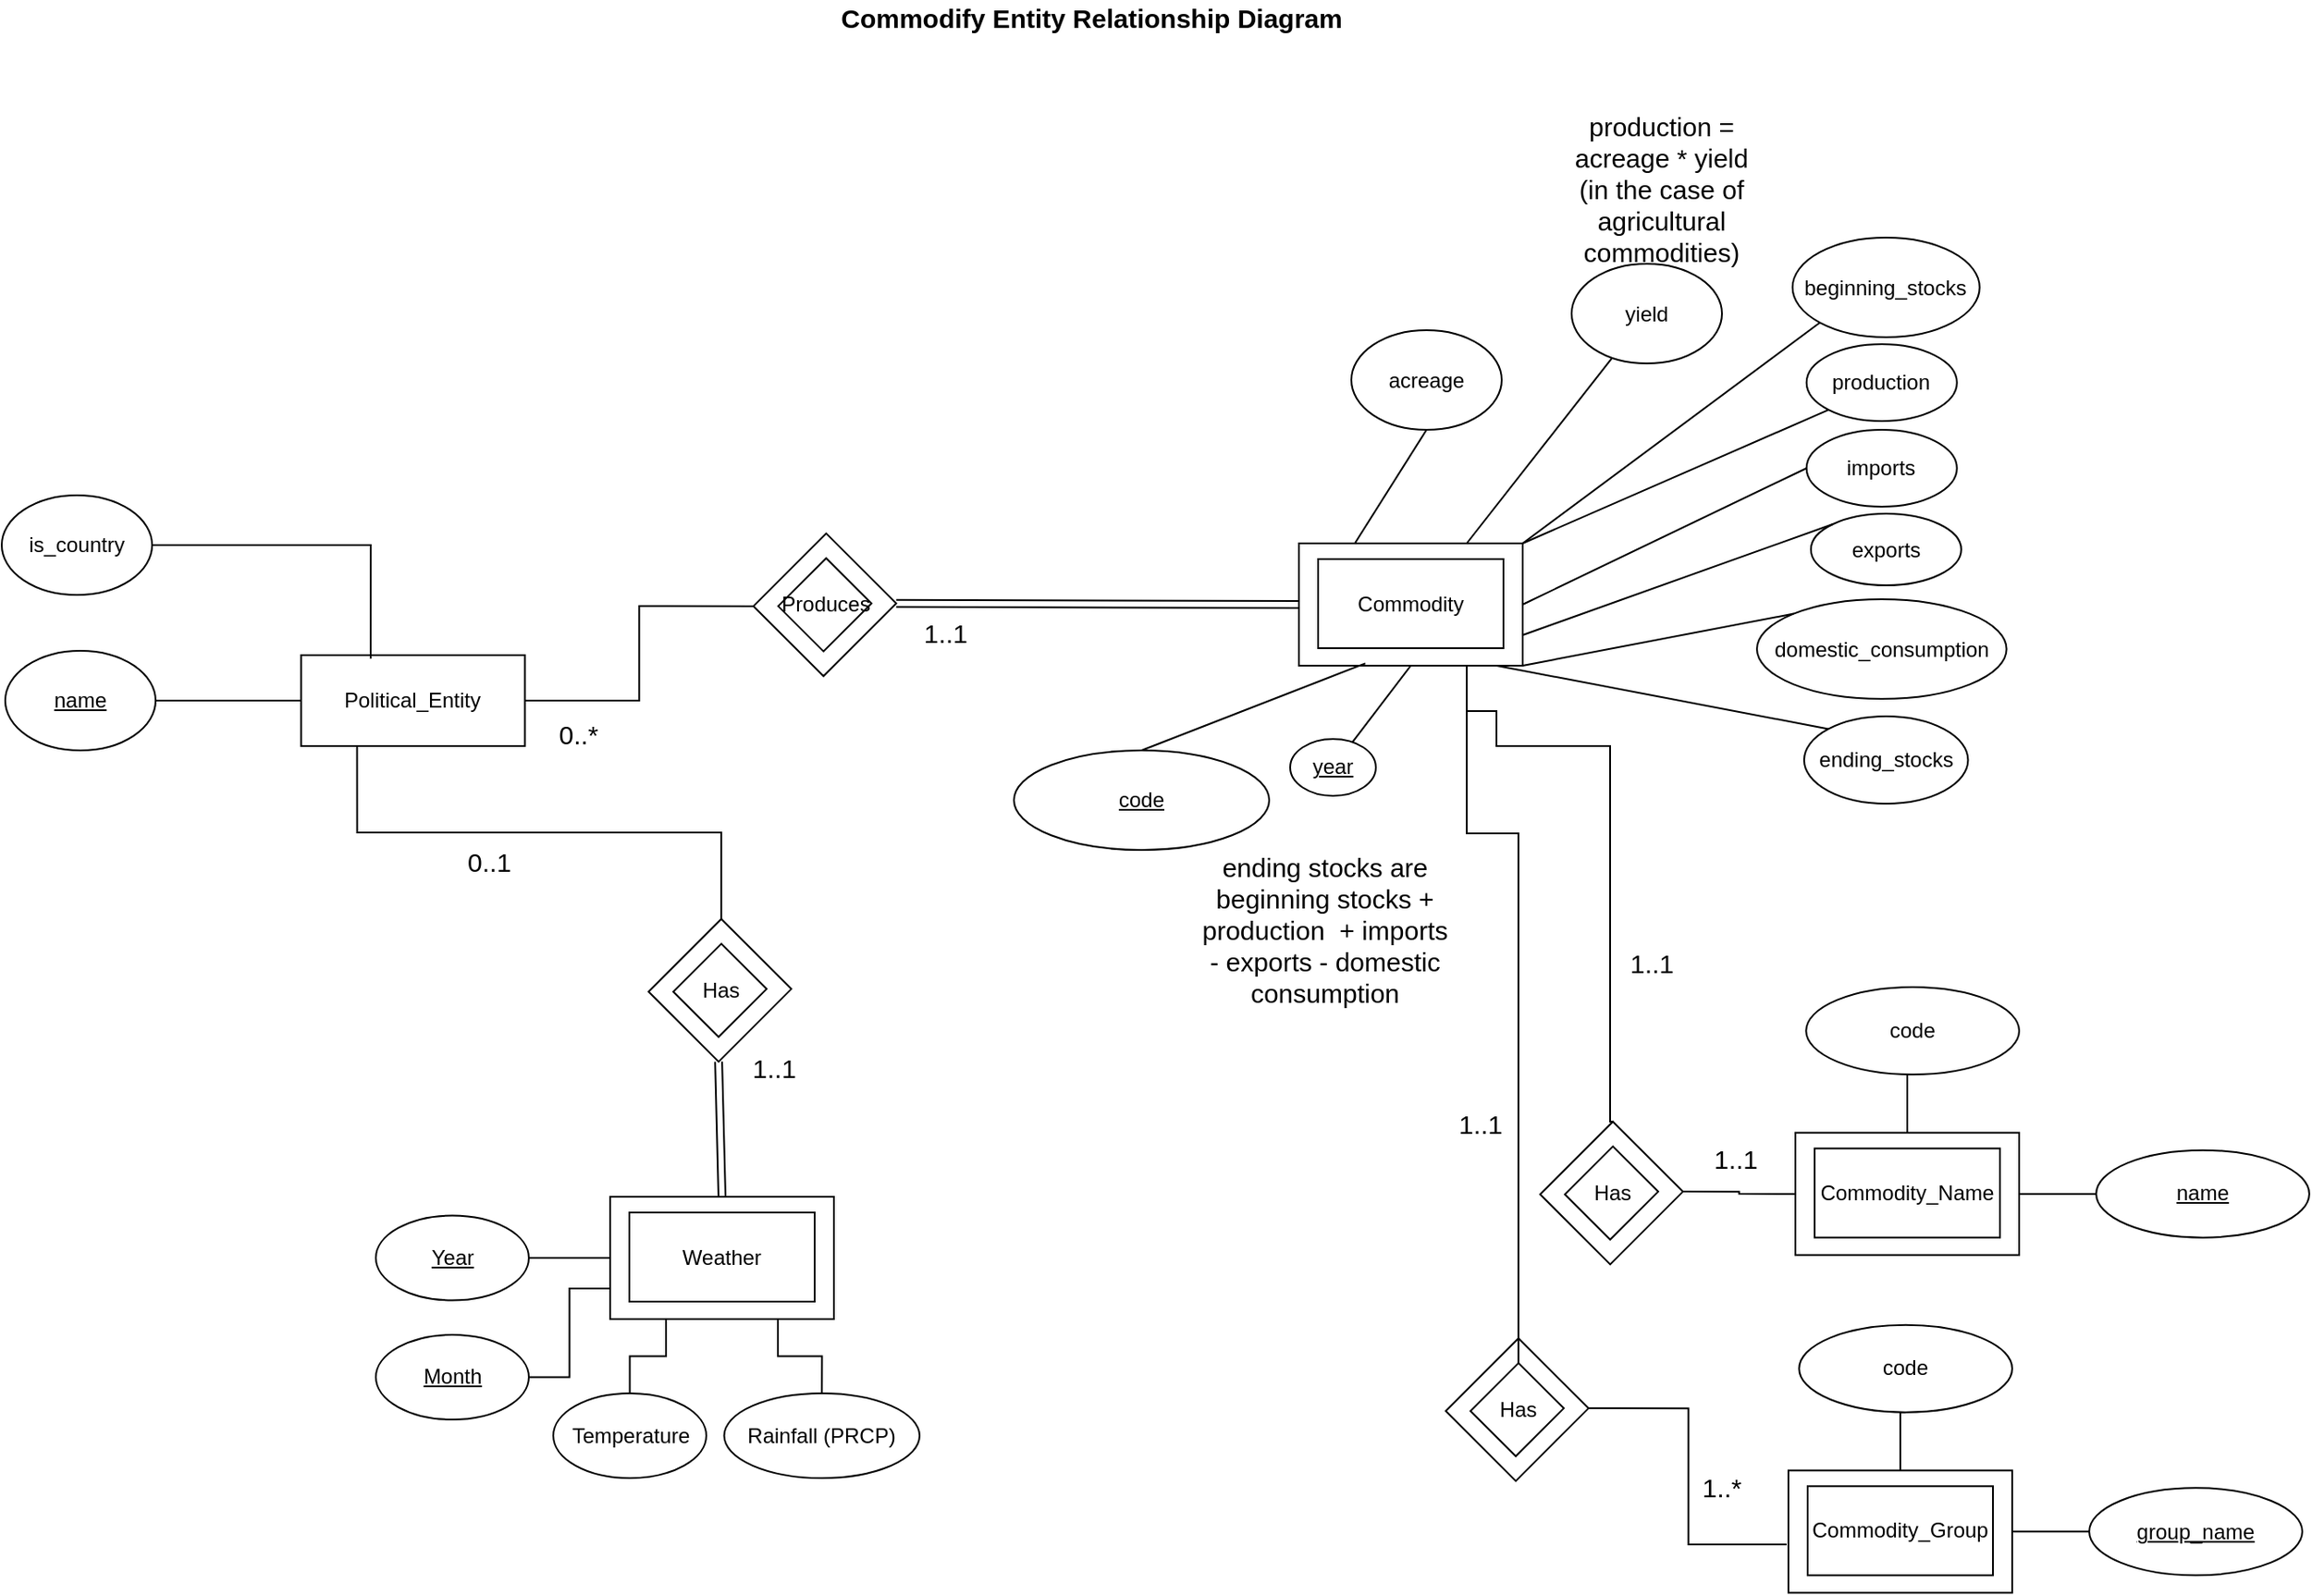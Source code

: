 <mxfile version="14.2.4" type="embed">
    <diagram id="awrVuAoCNWXj-BxwwY8W" name="Page-1">
        <mxGraphModel dx="724" dy="590" grid="0" gridSize="10" guides="1" tooltips="1" connect="1" arrows="1" fold="1" page="1" pageScale="1" pageWidth="850" pageHeight="1100" math="0" shadow="0">
            <root>
                <mxCell id="0"/>
                <mxCell id="1" parent="0"/>
                <mxCell id="FX2rXBRW-lGvqEh_019G-1" value="Commodify Entity Relationship Diagram" style="text;html=1;strokeColor=none;fillColor=none;align=center;verticalAlign=middle;whiteSpace=wrap;rounded=0;fontStyle=1;fontSize=15;" parent="1" vertex="1">
                    <mxGeometry x="653" y="155" width="350.5" height="20" as="geometry"/>
                </mxCell>
                <mxCell id="FX2rXBRW-lGvqEh_019G-6" value="&lt;u&gt;year&lt;/u&gt;" style="ellipse;whiteSpace=wrap;html=1;" parent="1" vertex="1">
                    <mxGeometry x="942" y="578" width="49" height="32.5" as="geometry"/>
                </mxCell>
                <mxCell id="FX2rXBRW-lGvqEh_019G-7" value="&lt;u&gt;code&lt;/u&gt;" style="ellipse;whiteSpace=wrap;html=1;" parent="1" vertex="1">
                    <mxGeometry x="784" y="584.5" width="146" height="57" as="geometry"/>
                </mxCell>
                <mxCell id="FX2rXBRW-lGvqEh_019G-8" value="beginning_stocks" style="ellipse;whiteSpace=wrap;html=1;" parent="1" vertex="1">
                    <mxGeometry x="1229.37" y="291" width="107" height="57" as="geometry"/>
                </mxCell>
                <mxCell id="FX2rXBRW-lGvqEh_019G-9" value="imports" style="ellipse;whiteSpace=wrap;html=1;" parent="1" vertex="1">
                    <mxGeometry x="1237.37" y="401" width="86" height="44" as="geometry"/>
                </mxCell>
                <mxCell id="FX2rXBRW-lGvqEh_019G-10" value="production" style="ellipse;whiteSpace=wrap;html=1;" parent="1" vertex="1">
                    <mxGeometry x="1237.38" y="352" width="86" height="44" as="geometry"/>
                </mxCell>
                <mxCell id="FX2rXBRW-lGvqEh_019G-11" value="exports" style="ellipse;whiteSpace=wrap;html=1;" parent="1" vertex="1">
                    <mxGeometry x="1239.87" y="449" width="86" height="41" as="geometry"/>
                </mxCell>
                <mxCell id="FX2rXBRW-lGvqEh_019G-12" value="" style="endArrow=none;html=1;entryX=0.5;entryY=1;entryDx=0;entryDy=0;" parent="1" source="FX2rXBRW-lGvqEh_019G-6" target="FX2rXBRW-lGvqEh_019G-5" edge="1">
                    <mxGeometry width="50" height="50" relative="1" as="geometry">
                        <mxPoint x="974" y="663" as="sourcePoint"/>
                        <mxPoint x="1024" y="613" as="targetPoint"/>
                    </mxGeometry>
                </mxCell>
                <mxCell id="FX2rXBRW-lGvqEh_019G-13" value="" style="endArrow=none;html=1;exitX=0.5;exitY=0;exitDx=0;exitDy=0;entryX=0.297;entryY=0.981;entryDx=0;entryDy=0;entryPerimeter=0;" parent="1" source="FX2rXBRW-lGvqEh_019G-7" target="FX2rXBRW-lGvqEh_019G-5" edge="1">
                    <mxGeometry width="50" height="50" relative="1" as="geometry">
                        <mxPoint x="897" y="455" as="sourcePoint"/>
                        <mxPoint x="978" y="523" as="targetPoint"/>
                    </mxGeometry>
                </mxCell>
                <mxCell id="FX2rXBRW-lGvqEh_019G-14" value="" style="endArrow=none;html=1;exitX=0;exitY=1;exitDx=0;exitDy=0;entryX=1;entryY=0;entryDx=0;entryDy=0;" parent="1" source="FX2rXBRW-lGvqEh_019G-8" target="FX2rXBRW-lGvqEh_019G-5" edge="1">
                    <mxGeometry width="50" height="50" relative="1" as="geometry">
                        <mxPoint x="906" y="443" as="sourcePoint"/>
                        <mxPoint x="1109" y="354" as="targetPoint"/>
                    </mxGeometry>
                </mxCell>
                <mxCell id="FX2rXBRW-lGvqEh_019G-15" value="" style="endArrow=none;html=1;fontSize=15;exitX=1;exitY=0;exitDx=0;exitDy=0;entryX=0;entryY=1;entryDx=0;entryDy=0;" parent="1" source="FX2rXBRW-lGvqEh_019G-5" target="FX2rXBRW-lGvqEh_019G-10" edge="1">
                    <mxGeometry width="50" height="50" relative="1" as="geometry">
                        <mxPoint x="975" y="650" as="sourcePoint"/>
                        <mxPoint x="1025" y="600" as="targetPoint"/>
                    </mxGeometry>
                </mxCell>
                <mxCell id="FX2rXBRW-lGvqEh_019G-16" value="" style="endArrow=none;html=1;fontSize=15;exitX=1;exitY=0.5;exitDx=0;exitDy=0;entryX=0;entryY=0.5;entryDx=0;entryDy=0;" parent="1" source="FX2rXBRW-lGvqEh_019G-5" target="FX2rXBRW-lGvqEh_019G-9" edge="1">
                    <mxGeometry width="50" height="50" relative="1" as="geometry">
                        <mxPoint x="975" y="650" as="sourcePoint"/>
                        <mxPoint x="1149" y="492" as="targetPoint"/>
                    </mxGeometry>
                </mxCell>
                <mxCell id="FX2rXBRW-lGvqEh_019G-17" value="" style="endArrow=none;html=1;fontSize=15;entryX=1;entryY=0.75;entryDx=0;entryDy=0;exitX=0;exitY=0;exitDx=0;exitDy=0;" parent="1" source="FX2rXBRW-lGvqEh_019G-11" target="FX2rXBRW-lGvqEh_019G-5" edge="1">
                    <mxGeometry width="50" height="50" relative="1" as="geometry">
                        <mxPoint x="1135" y="596" as="sourcePoint"/>
                        <mxPoint x="1025" y="600" as="targetPoint"/>
                    </mxGeometry>
                </mxCell>
                <mxCell id="FX2rXBRW-lGvqEh_019G-19" value="acreage" style="ellipse;whiteSpace=wrap;html=1;" parent="1" vertex="1">
                    <mxGeometry x="977" y="344" width="86" height="57" as="geometry"/>
                </mxCell>
                <mxCell id="FX2rXBRW-lGvqEh_019G-20" value="" style="endArrow=none;html=1;fontSize=15;exitX=0.25;exitY=0;exitDx=0;exitDy=0;entryX=0.5;entryY=1;entryDx=0;entryDy=0;" parent="1" source="FX2rXBRW-lGvqEh_019G-5" target="FX2rXBRW-lGvqEh_019G-19" edge="1">
                    <mxGeometry width="50" height="50" relative="1" as="geometry">
                        <mxPoint x="965" y="521" as="sourcePoint"/>
                        <mxPoint x="1015" y="471" as="targetPoint"/>
                    </mxGeometry>
                </mxCell>
                <mxCell id="FX2rXBRW-lGvqEh_019G-23" value="1..1" style="text;html=1;strokeColor=none;fillColor=none;align=center;verticalAlign=middle;whiteSpace=wrap;rounded=0;fontSize=15;" parent="1" vertex="1">
                    <mxGeometry x="725" y="508" width="40" height="18" as="geometry"/>
                </mxCell>
                <mxCell id="n6RVcKBgCD9liKFhx9LF-6" value="ending stocks are beginning stocks + production&amp;nbsp; + imports - exports - domestic consumption" style="text;html=1;strokeColor=none;fillColor=none;align=center;verticalAlign=middle;whiteSpace=wrap;rounded=0;fontSize=15;" parent="1" vertex="1">
                    <mxGeometry x="890" y="625" width="144" height="123" as="geometry"/>
                </mxCell>
                <mxCell id="n6RVcKBgCD9liKFhx9LF-8" value="yield" style="ellipse;whiteSpace=wrap;html=1;" parent="1" vertex="1">
                    <mxGeometry x="1103" y="306" width="86" height="57" as="geometry"/>
                </mxCell>
                <mxCell id="n6RVcKBgCD9liKFhx9LF-9" value="" style="endArrow=none;html=1;fontSize=15;exitX=0.75;exitY=0;exitDx=0;exitDy=0;" parent="1" source="FX2rXBRW-lGvqEh_019G-5" target="n6RVcKBgCD9liKFhx9LF-8" edge="1">
                    <mxGeometry width="50" height="50" relative="1" as="geometry">
                        <mxPoint x="1349" y="325" as="sourcePoint"/>
                        <mxPoint x="1252" y="367" as="targetPoint"/>
                    </mxGeometry>
                </mxCell>
                <mxCell id="n6RVcKBgCD9liKFhx9LF-11" value="production = acreage * yield (in the case of agricultural commodities)" style="text;html=1;strokeColor=none;fillColor=none;align=center;verticalAlign=middle;whiteSpace=wrap;rounded=0;fontSize=15;" parent="1" vertex="1">
                    <mxGeometry x="1098" y="225" width="113" height="75" as="geometry"/>
                </mxCell>
                <mxCell id="n6RVcKBgCD9liKFhx9LF-16" value="ending_stocks" style="ellipse;whiteSpace=wrap;html=1;" parent="1" vertex="1">
                    <mxGeometry x="1235.99" y="565" width="93.75" height="50" as="geometry"/>
                </mxCell>
                <mxCell id="n6RVcKBgCD9liKFhx9LF-17" value="" style="endArrow=none;html=1;fontSize=15;exitX=0;exitY=0;exitDx=0;exitDy=0;entryX=0.883;entryY=1;entryDx=0;entryDy=0;entryPerimeter=0;" parent="1" source="n6RVcKBgCD9liKFhx9LF-16" target="FX2rXBRW-lGvqEh_019G-5" edge="1">
                    <mxGeometry width="50" height="50" relative="1" as="geometry">
                        <mxPoint x="975" y="348" as="sourcePoint"/>
                        <mxPoint x="1094" y="565" as="targetPoint"/>
                    </mxGeometry>
                </mxCell>
                <mxCell id="0lMx6nH-BZG6Sv3tBxdw-55" value="" style="edgeStyle=orthogonalEdgeStyle;rounded=0;orthogonalLoop=1;jettySize=auto;html=1;endArrow=none;endFill=0;" parent="1" source="0lMx6nH-BZG6Sv3tBxdw-47" target="0lMx6nH-BZG6Sv3tBxdw-54" edge="1">
                    <mxGeometry relative="1" as="geometry"/>
                </mxCell>
                <mxCell id="0lMx6nH-BZG6Sv3tBxdw-68" style="edgeStyle=orthogonalEdgeStyle;rounded=0;orthogonalLoop=1;jettySize=auto;html=1;exitX=1;exitY=0.5;exitDx=0;exitDy=0;entryX=0;entryY=0;entryDx=0;entryDy=0;entryPerimeter=0;endArrow=none;endFill=0;" parent="1" source="0lMx6nH-BZG6Sv3tBxdw-47" target="0lMx6nH-BZG6Sv3tBxdw-66" edge="1">
                    <mxGeometry relative="1" as="geometry"/>
                </mxCell>
                <mxCell id="0lMx6nH-BZG6Sv3tBxdw-47" value="Political_Entity" style="rounded=0;whiteSpace=wrap;html=1;" parent="1" vertex="1">
                    <mxGeometry x="376.25" y="530" width="128" height="52" as="geometry"/>
                </mxCell>
                <mxCell id="0lMx6nH-BZG6Sv3tBxdw-54" value="&lt;u&gt;name&lt;/u&gt;" style="ellipse;whiteSpace=wrap;html=1;" parent="1" vertex="1">
                    <mxGeometry x="207" y="527.5" width="86" height="57" as="geometry"/>
                </mxCell>
                <mxCell id="0lMx6nH-BZG6Sv3tBxdw-65" value="" style="group" parent="1" vertex="1" connectable="0">
                    <mxGeometry x="634.998" y="460.333" width="81.664" height="81.664" as="geometry"/>
                </mxCell>
                <mxCell id="0lMx6nH-BZG6Sv3tBxdw-66" value="" style="verticalLabelPosition=bottom;verticalAlign=top;html=1;shape=mxgraph.basic.frame;dx=10;rotation=-45;" parent="0lMx6nH-BZG6Sv3tBxdw-65" vertex="1">
                    <mxGeometry x="11.412" y="12.507" width="58.84" height="56.65" as="geometry"/>
                </mxCell>
                <mxCell id="0lMx6nH-BZG6Sv3tBxdw-67" value="Produces" style="text;html=1;align=center;verticalAlign=middle;resizable=0;points=[];autosize=1;" parent="0lMx6nH-BZG6Sv3tBxdw-65" vertex="1">
                    <mxGeometry x="10.832" y="31.827" width="61" height="18" as="geometry"/>
                </mxCell>
                <mxCell id="0lMx6nH-BZG6Sv3tBxdw-71" value="" style="shape=link;html=1;rounded=0;endArrow=none;endFill=0;strokeColor=#000000;entryX=0;entryY=0.5;entryDx=0;entryDy=0;exitX=1;exitY=1;exitDx=0;exitDy=0;exitPerimeter=0;" parent="1" source="0lMx6nH-BZG6Sv3tBxdw-66" target="FX2rXBRW-lGvqEh_019G-5" edge="1">
                    <mxGeometry relative="1" as="geometry">
                        <mxPoint x="615.662" y="953.061" as="sourcePoint"/>
                        <mxPoint x="652" y="944.5" as="targetPoint"/>
                    </mxGeometry>
                </mxCell>
                <mxCell id="0lMx6nH-BZG6Sv3tBxdw-72" value="0..*" style="text;html=1;strokeColor=none;fillColor=none;align=center;verticalAlign=middle;whiteSpace=wrap;rounded=0;fontSize=15;" parent="1" vertex="1">
                    <mxGeometry x="515" y="564.5" width="40" height="20" as="geometry"/>
                </mxCell>
                <mxCell id="0lMx6nH-BZG6Sv3tBxdw-76" value="domestic_consumption" style="ellipse;whiteSpace=wrap;html=1;" parent="1" vertex="1">
                    <mxGeometry x="1209" y="498" width="142.76" height="57" as="geometry"/>
                </mxCell>
                <mxCell id="0lMx6nH-BZG6Sv3tBxdw-77" value="" style="endArrow=none;html=1;fontSize=15;exitX=0;exitY=0;exitDx=0;exitDy=0;entryX=1;entryY=1;entryDx=0;entryDy=0;" parent="1" source="0lMx6nH-BZG6Sv3tBxdw-76" target="FX2rXBRW-lGvqEh_019G-5" edge="1">
                    <mxGeometry width="50" height="50" relative="1" as="geometry">
                        <mxPoint x="980.98" y="294" as="sourcePoint"/>
                        <mxPoint x="1066.004" y="464" as="targetPoint"/>
                    </mxGeometry>
                </mxCell>
                <mxCell id="0lMx6nH-BZG6Sv3tBxdw-98" value="" style="group" parent="1" vertex="1" connectable="0">
                    <mxGeometry x="947" y="466" width="128" height="70" as="geometry"/>
                </mxCell>
                <mxCell id="FX2rXBRW-lGvqEh_019G-5" value="" style="rounded=0;whiteSpace=wrap;html=1;fillColor=none;" parent="0lMx6nH-BZG6Sv3tBxdw-98" vertex="1">
                    <mxGeometry width="128" height="70" as="geometry"/>
                </mxCell>
                <mxCell id="0lMx6nH-BZG6Sv3tBxdw-97" value="Commodity" style="rounded=0;whiteSpace=wrap;html=1;" parent="0lMx6nH-BZG6Sv3tBxdw-98" vertex="1">
                    <mxGeometry x="11" y="9" width="106" height="51" as="geometry"/>
                </mxCell>
                <mxCell id="0lMx6nH-BZG6Sv3tBxdw-150" value="" style="group" parent="1" vertex="1" connectable="0">
                    <mxGeometry x="553" y="840" width="128" height="70" as="geometry"/>
                </mxCell>
                <mxCell id="0lMx6nH-BZG6Sv3tBxdw-151" value="" style="rounded=0;whiteSpace=wrap;html=1;fillColor=none;" parent="0lMx6nH-BZG6Sv3tBxdw-150" vertex="1">
                    <mxGeometry width="128" height="70" as="geometry"/>
                </mxCell>
                <mxCell id="0lMx6nH-BZG6Sv3tBxdw-152" value="Weather" style="rounded=0;whiteSpace=wrap;html=1;" parent="0lMx6nH-BZG6Sv3tBxdw-150" vertex="1">
                    <mxGeometry x="11" y="9" width="106" height="51" as="geometry"/>
                </mxCell>
                <mxCell id="0lMx6nH-BZG6Sv3tBxdw-153" value="Temperature" style="ellipse;whiteSpace=wrap;html=1;rounded=0;" parent="1" vertex="1">
                    <mxGeometry x="520.5" y="952.5" width="87.5" height="48.5" as="geometry"/>
                </mxCell>
                <mxCell id="0lMx6nH-BZG6Sv3tBxdw-154" value="" style="edgeStyle=orthogonalEdgeStyle;rounded=0;orthogonalLoop=1;jettySize=auto;html=1;endArrow=none;endFill=0;exitX=0.25;exitY=1;exitDx=0;exitDy=0;" parent="1" source="0lMx6nH-BZG6Sv3tBxdw-151" target="0lMx6nH-BZG6Sv3tBxdw-153" edge="1">
                    <mxGeometry relative="1" as="geometry">
                        <mxPoint x="652" y="952" as="sourcePoint"/>
                    </mxGeometry>
                </mxCell>
                <mxCell id="0lMx6nH-BZG6Sv3tBxdw-155" value="&lt;u&gt;Year&lt;/u&gt;" style="ellipse;whiteSpace=wrap;html=1;rounded=0;" parent="1" vertex="1">
                    <mxGeometry x="419" y="850.75" width="87.5" height="48.5" as="geometry"/>
                </mxCell>
                <mxCell id="0lMx6nH-BZG6Sv3tBxdw-156" value="" style="edgeStyle=orthogonalEdgeStyle;rounded=0;orthogonalLoop=1;jettySize=auto;html=1;endArrow=none;endFill=0;exitX=0;exitY=0.5;exitDx=0;exitDy=0;" parent="1" source="0lMx6nH-BZG6Sv3tBxdw-151" target="0lMx6nH-BZG6Sv3tBxdw-155" edge="1">
                    <mxGeometry relative="1" as="geometry">
                        <mxPoint x="509.75" y="876" as="sourcePoint"/>
                    </mxGeometry>
                </mxCell>
                <mxCell id="0lMx6nH-BZG6Sv3tBxdw-157" value="Rainfall (PRCP)" style="ellipse;whiteSpace=wrap;html=1;rounded=0;" parent="1" vertex="1">
                    <mxGeometry x="618.25" y="952.5" width="111.75" height="48.5" as="geometry"/>
                </mxCell>
                <mxCell id="0lMx6nH-BZG6Sv3tBxdw-158" value="" style="edgeStyle=orthogonalEdgeStyle;rounded=0;orthogonalLoop=1;jettySize=auto;html=1;endArrow=none;endFill=0;exitX=0.75;exitY=1;exitDx=0;exitDy=0;" parent="1" source="0lMx6nH-BZG6Sv3tBxdw-151" target="0lMx6nH-BZG6Sv3tBxdw-157" edge="1">
                    <mxGeometry relative="1" as="geometry">
                        <mxPoint x="649.25" y="932" as="sourcePoint"/>
                    </mxGeometry>
                </mxCell>
                <mxCell id="0lMx6nH-BZG6Sv3tBxdw-159" value="" style="shape=link;html=1;rounded=0;endArrow=none;endFill=0;strokeColor=#000000;entryX=0.5;entryY=0;entryDx=0;entryDy=0;exitX=0;exitY=1;exitDx=0;exitDy=0;exitPerimeter=0;" parent="1" source="0lMx6nH-BZG6Sv3tBxdw-162" target="0lMx6nH-BZG6Sv3tBxdw-151" edge="1">
                    <mxGeometry relative="1" as="geometry">
                        <mxPoint x="489.19" y="704" as="sourcePoint"/>
                        <mxPoint x="421.75" y="882.17" as="targetPoint"/>
                    </mxGeometry>
                </mxCell>
                <mxCell id="0lMx6nH-BZG6Sv3tBxdw-161" value="" style="group" parent="1" vertex="1" connectable="0">
                    <mxGeometry x="574.998" y="681.003" width="91.562" height="94.997" as="geometry"/>
                </mxCell>
                <mxCell id="0lMx6nH-BZG6Sv3tBxdw-162" value="" style="verticalLabelPosition=bottom;verticalAlign=top;html=1;shape=mxgraph.basic.frame;dx=10;rotation=-45;" parent="0lMx6nH-BZG6Sv3tBxdw-161" vertex="1">
                    <mxGeometry x="11.412" y="12.507" width="58.84" height="56.65" as="geometry"/>
                </mxCell>
                <mxCell id="0lMx6nH-BZG6Sv3tBxdw-163" value="Has" style="text;html=1;align=center;verticalAlign=middle;resizable=0;points=[];autosize=1;" parent="0lMx6nH-BZG6Sv3tBxdw-161" vertex="1">
                    <mxGeometry x="20.832" y="30.827" width="40" height="20" as="geometry"/>
                </mxCell>
                <mxCell id="0lMx6nH-BZG6Sv3tBxdw-160" value="1..1" style="text;html=1;strokeColor=none;fillColor=none;align=center;verticalAlign=middle;whiteSpace=wrap;rounded=0;fontSize=15;" parent="0lMx6nH-BZG6Sv3tBxdw-161" vertex="1">
                    <mxGeometry x="51.562" y="74.997" width="40" height="20" as="geometry"/>
                </mxCell>
                <mxCell id="0lMx6nH-BZG6Sv3tBxdw-164" value="0..1" style="text;html=1;strokeColor=none;fillColor=none;align=center;verticalAlign=middle;whiteSpace=wrap;rounded=0;fontSize=15;" parent="1" vertex="1">
                    <mxGeometry x="464.25" y="638" width="40" height="20" as="geometry"/>
                </mxCell>
                <mxCell id="0lMx6nH-BZG6Sv3tBxdw-165" style="edgeStyle=orthogonalEdgeStyle;rounded=0;orthogonalLoop=1;jettySize=auto;html=1;exitX=1;exitY=0;exitDx=0;exitDy=0;exitPerimeter=0;endArrow=none;endFill=0;entryX=0.25;entryY=1;entryDx=0;entryDy=0;" parent="1" source="0lMx6nH-BZG6Sv3tBxdw-162" target="0lMx6nH-BZG6Sv3tBxdw-47" edge="1">
                    <mxGeometry relative="1" as="geometry">
                        <mxPoint x="361.25" y="721" as="targetPoint"/>
                    </mxGeometry>
                </mxCell>
                <mxCell id="4" value="" style="edgeStyle=orthogonalEdgeStyle;rounded=0;orthogonalLoop=1;jettySize=auto;html=1;entryX=0;entryY=0.75;entryDx=0;entryDy=0;endArrow=none;endFill=0;" parent="1" source="3" target="0lMx6nH-BZG6Sv3tBxdw-151" edge="1">
                    <mxGeometry relative="1" as="geometry"/>
                </mxCell>
                <mxCell id="3" value="&lt;u&gt;Month&lt;/u&gt;" style="ellipse;whiteSpace=wrap;html=1;rounded=0;" parent="1" vertex="1">
                    <mxGeometry x="419" y="919" width="87.5" height="48.5" as="geometry"/>
                </mxCell>
                <mxCell id="6" value="" style="group" parent="1" vertex="1" connectable="0">
                    <mxGeometry x="1231" y="803.33" width="128" height="70" as="geometry"/>
                </mxCell>
                <mxCell id="7" value="" style="rounded=0;whiteSpace=wrap;html=1;fillColor=none;" parent="6" vertex="1">
                    <mxGeometry width="128" height="70" as="geometry"/>
                </mxCell>
                <mxCell id="8" value="Commodity_Name" style="rounded=0;whiteSpace=wrap;html=1;" parent="6" vertex="1">
                    <mxGeometry x="11" y="9" width="106" height="51" as="geometry"/>
                </mxCell>
                <mxCell id="11" style="edgeStyle=orthogonalEdgeStyle;rounded=0;orthogonalLoop=1;jettySize=auto;html=1;exitX=0.5;exitY=1;exitDx=0;exitDy=0;entryX=0.5;entryY=0;entryDx=0;entryDy=0;endArrow=none;endFill=0;" parent="1" source="9" target="7" edge="1">
                    <mxGeometry relative="1" as="geometry"/>
                </mxCell>
                <mxCell id="9" value="code" style="ellipse;whiteSpace=wrap;html=1;" parent="1" vertex="1">
                    <mxGeometry x="1237.13" y="720" width="121.87" height="50" as="geometry"/>
                </mxCell>
                <mxCell id="12" style="edgeStyle=orthogonalEdgeStyle;rounded=0;orthogonalLoop=1;jettySize=auto;html=1;exitX=0;exitY=0.5;exitDx=0;exitDy=0;entryX=1;entryY=0.5;entryDx=0;entryDy=0;endArrow=none;endFill=0;" parent="1" source="10" target="7" edge="1">
                    <mxGeometry relative="1" as="geometry"/>
                </mxCell>
                <mxCell id="10" value="&lt;u&gt;name&lt;/u&gt;" style="ellipse;whiteSpace=wrap;html=1;" parent="1" vertex="1">
                    <mxGeometry x="1403.07" y="813.33" width="121.87" height="50" as="geometry"/>
                </mxCell>
                <mxCell id="13" value="" style="group" parent="1" vertex="1" connectable="0">
                    <mxGeometry x="1227" y="996.66" width="128" height="70" as="geometry"/>
                </mxCell>
                <mxCell id="14" value="" style="rounded=0;whiteSpace=wrap;html=1;fillColor=none;" parent="13" vertex="1">
                    <mxGeometry width="128" height="70" as="geometry"/>
                </mxCell>
                <mxCell id="15" value="Commodity_Group" style="rounded=0;whiteSpace=wrap;html=1;" parent="13" vertex="1">
                    <mxGeometry x="11" y="9" width="106" height="51" as="geometry"/>
                </mxCell>
                <mxCell id="16" style="edgeStyle=orthogonalEdgeStyle;rounded=0;orthogonalLoop=1;jettySize=auto;html=1;exitX=0.5;exitY=1;exitDx=0;exitDy=0;entryX=0.5;entryY=0;entryDx=0;entryDy=0;endArrow=none;endFill=0;" parent="1" source="17" target="14" edge="1">
                    <mxGeometry relative="1" as="geometry"/>
                </mxCell>
                <mxCell id="17" value="code" style="ellipse;whiteSpace=wrap;html=1;" parent="1" vertex="1">
                    <mxGeometry x="1233.13" y="913.33" width="121.87" height="50" as="geometry"/>
                </mxCell>
                <mxCell id="18" style="edgeStyle=orthogonalEdgeStyle;rounded=0;orthogonalLoop=1;jettySize=auto;html=1;exitX=0;exitY=0.5;exitDx=0;exitDy=0;entryX=1;entryY=0.5;entryDx=0;entryDy=0;endArrow=none;endFill=0;" parent="1" source="19" target="14" edge="1">
                    <mxGeometry relative="1" as="geometry"/>
                </mxCell>
                <mxCell id="19" value="&lt;u&gt;group_name&lt;/u&gt;" style="ellipse;whiteSpace=wrap;html=1;" parent="1" vertex="1">
                    <mxGeometry x="1399.07" y="1006.66" width="121.87" height="50" as="geometry"/>
                </mxCell>
                <mxCell id="25" style="edgeStyle=orthogonalEdgeStyle;rounded=0;orthogonalLoop=1;jettySize=auto;html=1;exitX=1;exitY=0.5;exitDx=0;exitDy=0;entryX=0.311;entryY=0.038;entryDx=0;entryDy=0;entryPerimeter=0;endArrow=none;endFill=0;" edge="1" parent="1" source="24" target="0lMx6nH-BZG6Sv3tBxdw-47">
                    <mxGeometry relative="1" as="geometry"/>
                </mxCell>
                <mxCell id="24" value="is_country" style="ellipse;whiteSpace=wrap;html=1;" vertex="1" parent="1">
                    <mxGeometry x="205" y="438.5" width="86" height="57" as="geometry"/>
                </mxCell>
                <mxCell id="26" value="" style="group" vertex="1" connectable="0" parent="1">
                    <mxGeometry x="1084.998" y="797.003" width="91.562" height="94.997" as="geometry"/>
                </mxCell>
                <mxCell id="27" value="" style="verticalLabelPosition=bottom;verticalAlign=top;html=1;shape=mxgraph.basic.frame;dx=10;rotation=-45;" vertex="1" parent="26">
                    <mxGeometry x="11.412" y="12.507" width="58.84" height="56.65" as="geometry"/>
                </mxCell>
                <mxCell id="28" value="Has" style="text;html=1;align=center;verticalAlign=middle;resizable=0;points=[];autosize=1;" vertex="1" parent="26">
                    <mxGeometry x="20.832" y="30.827" width="40" height="20" as="geometry"/>
                </mxCell>
                <mxCell id="31" style="edgeStyle=orthogonalEdgeStyle;rounded=0;orthogonalLoop=1;jettySize=auto;html=1;exitX=0.75;exitY=1;exitDx=0;exitDy=0;entryX=1;entryY=0;entryDx=0;entryDy=0;entryPerimeter=0;endArrow=none;endFill=0;" edge="1" parent="1" source="FX2rXBRW-lGvqEh_019G-5" target="27">
                    <mxGeometry relative="1" as="geometry">
                        <Array as="points">
                            <mxPoint x="1043" y="562"/>
                            <mxPoint x="1060" y="562"/>
                            <mxPoint x="1060" y="582"/>
                            <mxPoint x="1125" y="582"/>
                            <mxPoint x="1125" y="797"/>
                        </Array>
                    </mxGeometry>
                </mxCell>
                <mxCell id="32" style="edgeStyle=orthogonalEdgeStyle;rounded=0;orthogonalLoop=1;jettySize=auto;html=1;exitX=1;exitY=1;exitDx=0;exitDy=0;exitPerimeter=0;entryX=0;entryY=0.5;entryDx=0;entryDy=0;endArrow=none;endFill=0;" edge="1" parent="1" source="27" target="7">
                    <mxGeometry relative="1" as="geometry"/>
                </mxCell>
                <mxCell id="29" value="1..1" style="text;html=1;strokeColor=none;fillColor=none;align=center;verticalAlign=middle;whiteSpace=wrap;rounded=0;fontSize=15;" vertex="1" parent="1">
                    <mxGeometry x="1129" y="696" width="40" height="20" as="geometry"/>
                </mxCell>
                <mxCell id="34" value="" style="group" vertex="1" connectable="0" parent="1">
                    <mxGeometry x="1030.998" y="921.003" width="91.562" height="94.997" as="geometry"/>
                </mxCell>
                <mxCell id="35" value="" style="verticalLabelPosition=bottom;verticalAlign=top;html=1;shape=mxgraph.basic.frame;dx=10;rotation=-45;" vertex="1" parent="34">
                    <mxGeometry x="11.412" y="12.507" width="58.84" height="56.65" as="geometry"/>
                </mxCell>
                <mxCell id="36" value="Has" style="text;html=1;align=center;verticalAlign=middle;resizable=0;points=[];autosize=1;" vertex="1" parent="34">
                    <mxGeometry x="20.832" y="30.827" width="40" height="20" as="geometry"/>
                </mxCell>
                <mxCell id="37" style="edgeStyle=orthogonalEdgeStyle;rounded=0;orthogonalLoop=1;jettySize=auto;html=1;exitX=0.75;exitY=1;exitDx=0;exitDy=0;entryX=1;entryY=0;entryDx=-10;entryDy=10;entryPerimeter=0;endArrow=none;endFill=0;" edge="1" parent="1" source="FX2rXBRW-lGvqEh_019G-5" target="35">
                    <mxGeometry relative="1" as="geometry">
                        <Array as="points">
                            <mxPoint x="1043" y="632"/>
                            <mxPoint x="1073" y="632"/>
                        </Array>
                    </mxGeometry>
                </mxCell>
                <mxCell id="39" style="edgeStyle=orthogonalEdgeStyle;rounded=0;orthogonalLoop=1;jettySize=auto;html=1;exitX=1;exitY=1;exitDx=0;exitDy=0;exitPerimeter=0;entryX=-0.008;entryY=0.605;entryDx=0;entryDy=0;entryPerimeter=0;endArrow=none;endFill=0;" edge="1" parent="1" source="35" target="14">
                    <mxGeometry relative="1" as="geometry"/>
                </mxCell>
                <mxCell id="40" value="1..1" style="text;html=1;strokeColor=none;fillColor=none;align=center;verticalAlign=middle;whiteSpace=wrap;rounded=0;fontSize=15;" vertex="1" parent="1">
                    <mxGeometry x="1176.56" y="808" width="40" height="20" as="geometry"/>
                </mxCell>
                <mxCell id="41" value="1..1" style="text;html=1;strokeColor=none;fillColor=none;align=center;verticalAlign=middle;whiteSpace=wrap;rounded=0;fontSize=15;" vertex="1" parent="1">
                    <mxGeometry x="1031" y="788" width="40" height="20" as="geometry"/>
                </mxCell>
                <mxCell id="42" value="1..*" style="text;html=1;strokeColor=none;fillColor=none;align=center;verticalAlign=middle;whiteSpace=wrap;rounded=0;fontSize=15;" vertex="1" parent="1">
                    <mxGeometry x="1169" y="996" width="40" height="20" as="geometry"/>
                </mxCell>
            </root>
        </mxGraphModel>
    </diagram>
</mxfile>